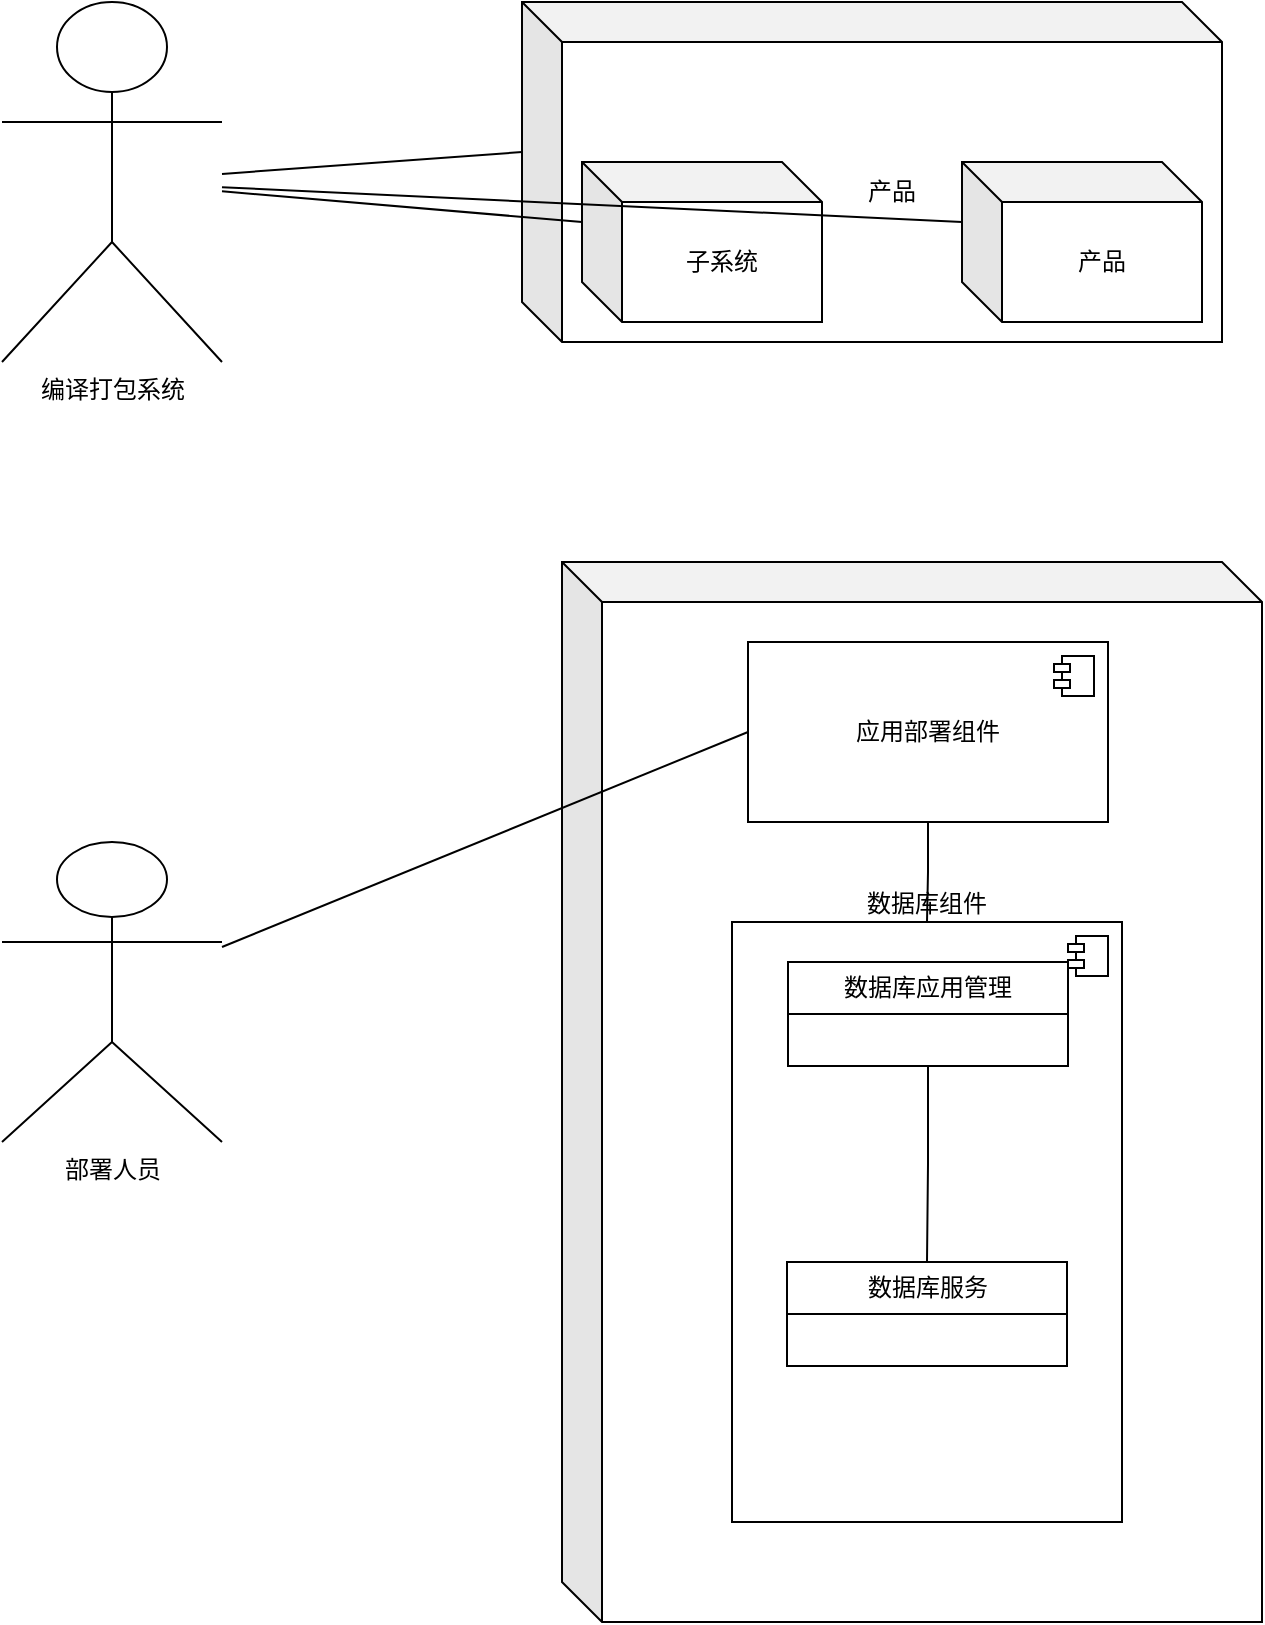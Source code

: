 <mxfile version="21.8.2" type="github">
  <diagram name="Page-1" id="dPX6eG1f9cdaJCkyswQw">
    <mxGraphModel dx="2283" dy="797" grid="1" gridSize="10" guides="1" tooltips="1" connect="1" arrows="1" fold="1" page="1" pageScale="1" pageWidth="850" pageHeight="1100" math="0" shadow="0">
      <root>
        <mxCell id="0" />
        <mxCell id="1" parent="0" />
        <mxCell id="KfY2678BrHnC9jn-HeK9-1" value="编译打包系统" style="shape=umlActor;verticalLabelPosition=bottom;verticalAlign=top;html=1;outlineConnect=0;" vertex="1" parent="1">
          <mxGeometry x="-30" y="120" width="110" height="180" as="geometry" />
        </mxCell>
        <mxCell id="KfY2678BrHnC9jn-HeK9-2" value="产品" style="shape=cube;whiteSpace=wrap;html=1;boundedLbl=1;backgroundOutline=1;darkOpacity=0.05;darkOpacity2=0.1;" vertex="1" parent="1">
          <mxGeometry x="230" y="120" width="350" height="170" as="geometry" />
        </mxCell>
        <mxCell id="KfY2678BrHnC9jn-HeK9-3" value="子系统" style="shape=cube;whiteSpace=wrap;html=1;boundedLbl=1;backgroundOutline=1;darkOpacity=0.05;darkOpacity2=0.1;" vertex="1" parent="1">
          <mxGeometry x="260" y="200" width="120" height="80" as="geometry" />
        </mxCell>
        <mxCell id="KfY2678BrHnC9jn-HeK9-4" value="产品" style="shape=cube;whiteSpace=wrap;html=1;boundedLbl=1;backgroundOutline=1;darkOpacity=0.05;darkOpacity2=0.1;" vertex="1" parent="1">
          <mxGeometry x="450" y="200" width="120" height="80" as="geometry" />
        </mxCell>
        <mxCell id="KfY2678BrHnC9jn-HeK9-5" value="部署人员" style="shape=umlActor;verticalLabelPosition=bottom;verticalAlign=top;html=1;outlineConnect=0;" vertex="1" parent="1">
          <mxGeometry x="-30" y="540" width="110" height="150" as="geometry" />
        </mxCell>
        <mxCell id="KfY2678BrHnC9jn-HeK9-8" value="" style="shape=cube;whiteSpace=wrap;html=1;boundedLbl=1;backgroundOutline=1;darkOpacity=0.05;darkOpacity2=0.1;" vertex="1" parent="1">
          <mxGeometry x="250" y="400" width="350" height="530" as="geometry" />
        </mxCell>
        <mxCell id="KfY2678BrHnC9jn-HeK9-19" style="edgeStyle=orthogonalEdgeStyle;rounded=0;orthogonalLoop=1;jettySize=auto;html=1;endArrow=none;endFill=0;" edge="1" parent="1" source="KfY2678BrHnC9jn-HeK9-9" target="KfY2678BrHnC9jn-HeK9-11">
          <mxGeometry relative="1" as="geometry" />
        </mxCell>
        <mxCell id="KfY2678BrHnC9jn-HeK9-9" value="应用部署组件" style="html=1;dropTarget=0;whiteSpace=wrap;" vertex="1" parent="1">
          <mxGeometry x="343" y="440" width="180" height="90" as="geometry" />
        </mxCell>
        <mxCell id="KfY2678BrHnC9jn-HeK9-10" value="" style="shape=module;jettyWidth=8;jettyHeight=4;" vertex="1" parent="KfY2678BrHnC9jn-HeK9-9">
          <mxGeometry x="1" width="20" height="20" relative="1" as="geometry">
            <mxPoint x="-27" y="7" as="offset" />
          </mxGeometry>
        </mxCell>
        <mxCell id="KfY2678BrHnC9jn-HeK9-11" value="数据库组件" style="html=1;dropTarget=0;whiteSpace=wrap;labelPosition=center;verticalLabelPosition=top;align=center;verticalAlign=bottom;" vertex="1" parent="1">
          <mxGeometry x="335" y="580" width="195" height="300" as="geometry" />
        </mxCell>
        <mxCell id="KfY2678BrHnC9jn-HeK9-12" value="" style="shape=module;jettyWidth=8;jettyHeight=4;" vertex="1" parent="KfY2678BrHnC9jn-HeK9-11">
          <mxGeometry x="1" width="20" height="20" relative="1" as="geometry">
            <mxPoint x="-27" y="7" as="offset" />
          </mxGeometry>
        </mxCell>
        <mxCell id="KfY2678BrHnC9jn-HeK9-20" style="edgeStyle=orthogonalEdgeStyle;rounded=0;orthogonalLoop=1;jettySize=auto;html=1;endArrow=none;endFill=0;" edge="1" parent="1" source="KfY2678BrHnC9jn-HeK9-13" target="KfY2678BrHnC9jn-HeK9-17">
          <mxGeometry relative="1" as="geometry" />
        </mxCell>
        <mxCell id="KfY2678BrHnC9jn-HeK9-13" value="数据库应用管理" style="swimlane;fontStyle=0;childLayout=stackLayout;horizontal=1;startSize=26;fillColor=none;horizontalStack=0;resizeParent=1;resizeParentMax=0;resizeLast=0;collapsible=1;marginBottom=0;whiteSpace=wrap;html=1;" vertex="1" parent="1">
          <mxGeometry x="363" y="600" width="140" height="52" as="geometry" />
        </mxCell>
        <mxCell id="KfY2678BrHnC9jn-HeK9-17" value="数据库服务" style="swimlane;fontStyle=0;childLayout=stackLayout;horizontal=1;startSize=26;fillColor=none;horizontalStack=0;resizeParent=1;resizeParentMax=0;resizeLast=0;collapsible=1;marginBottom=0;whiteSpace=wrap;html=1;" vertex="1" parent="1">
          <mxGeometry x="362.5" y="750" width="140" height="52" as="geometry" />
        </mxCell>
        <mxCell id="KfY2678BrHnC9jn-HeK9-18" style="rounded=0;orthogonalLoop=1;jettySize=auto;html=1;entryX=0;entryY=0.5;entryDx=0;entryDy=0;endArrow=none;endFill=0;" edge="1" parent="1" source="KfY2678BrHnC9jn-HeK9-5" target="KfY2678BrHnC9jn-HeK9-9">
          <mxGeometry relative="1" as="geometry" />
        </mxCell>
        <mxCell id="KfY2678BrHnC9jn-HeK9-21" style="rounded=0;orthogonalLoop=1;jettySize=auto;html=1;entryX=0;entryY=0;entryDx=0;entryDy=30;entryPerimeter=0;endArrow=none;endFill=0;" edge="1" parent="1" source="KfY2678BrHnC9jn-HeK9-1" target="KfY2678BrHnC9jn-HeK9-3">
          <mxGeometry relative="1" as="geometry" />
        </mxCell>
        <mxCell id="KfY2678BrHnC9jn-HeK9-22" style="rounded=0;orthogonalLoop=1;jettySize=auto;html=1;entryX=0;entryY=0;entryDx=0;entryDy=30;entryPerimeter=0;endArrow=none;endFill=0;" edge="1" parent="1" source="KfY2678BrHnC9jn-HeK9-1" target="KfY2678BrHnC9jn-HeK9-4">
          <mxGeometry relative="1" as="geometry" />
        </mxCell>
        <mxCell id="KfY2678BrHnC9jn-HeK9-23" style="rounded=0;orthogonalLoop=1;jettySize=auto;html=1;entryX=0;entryY=0;entryDx=0;entryDy=75;entryPerimeter=0;endArrow=none;endFill=0;" edge="1" parent="1" source="KfY2678BrHnC9jn-HeK9-1" target="KfY2678BrHnC9jn-HeK9-2">
          <mxGeometry relative="1" as="geometry" />
        </mxCell>
      </root>
    </mxGraphModel>
  </diagram>
</mxfile>

